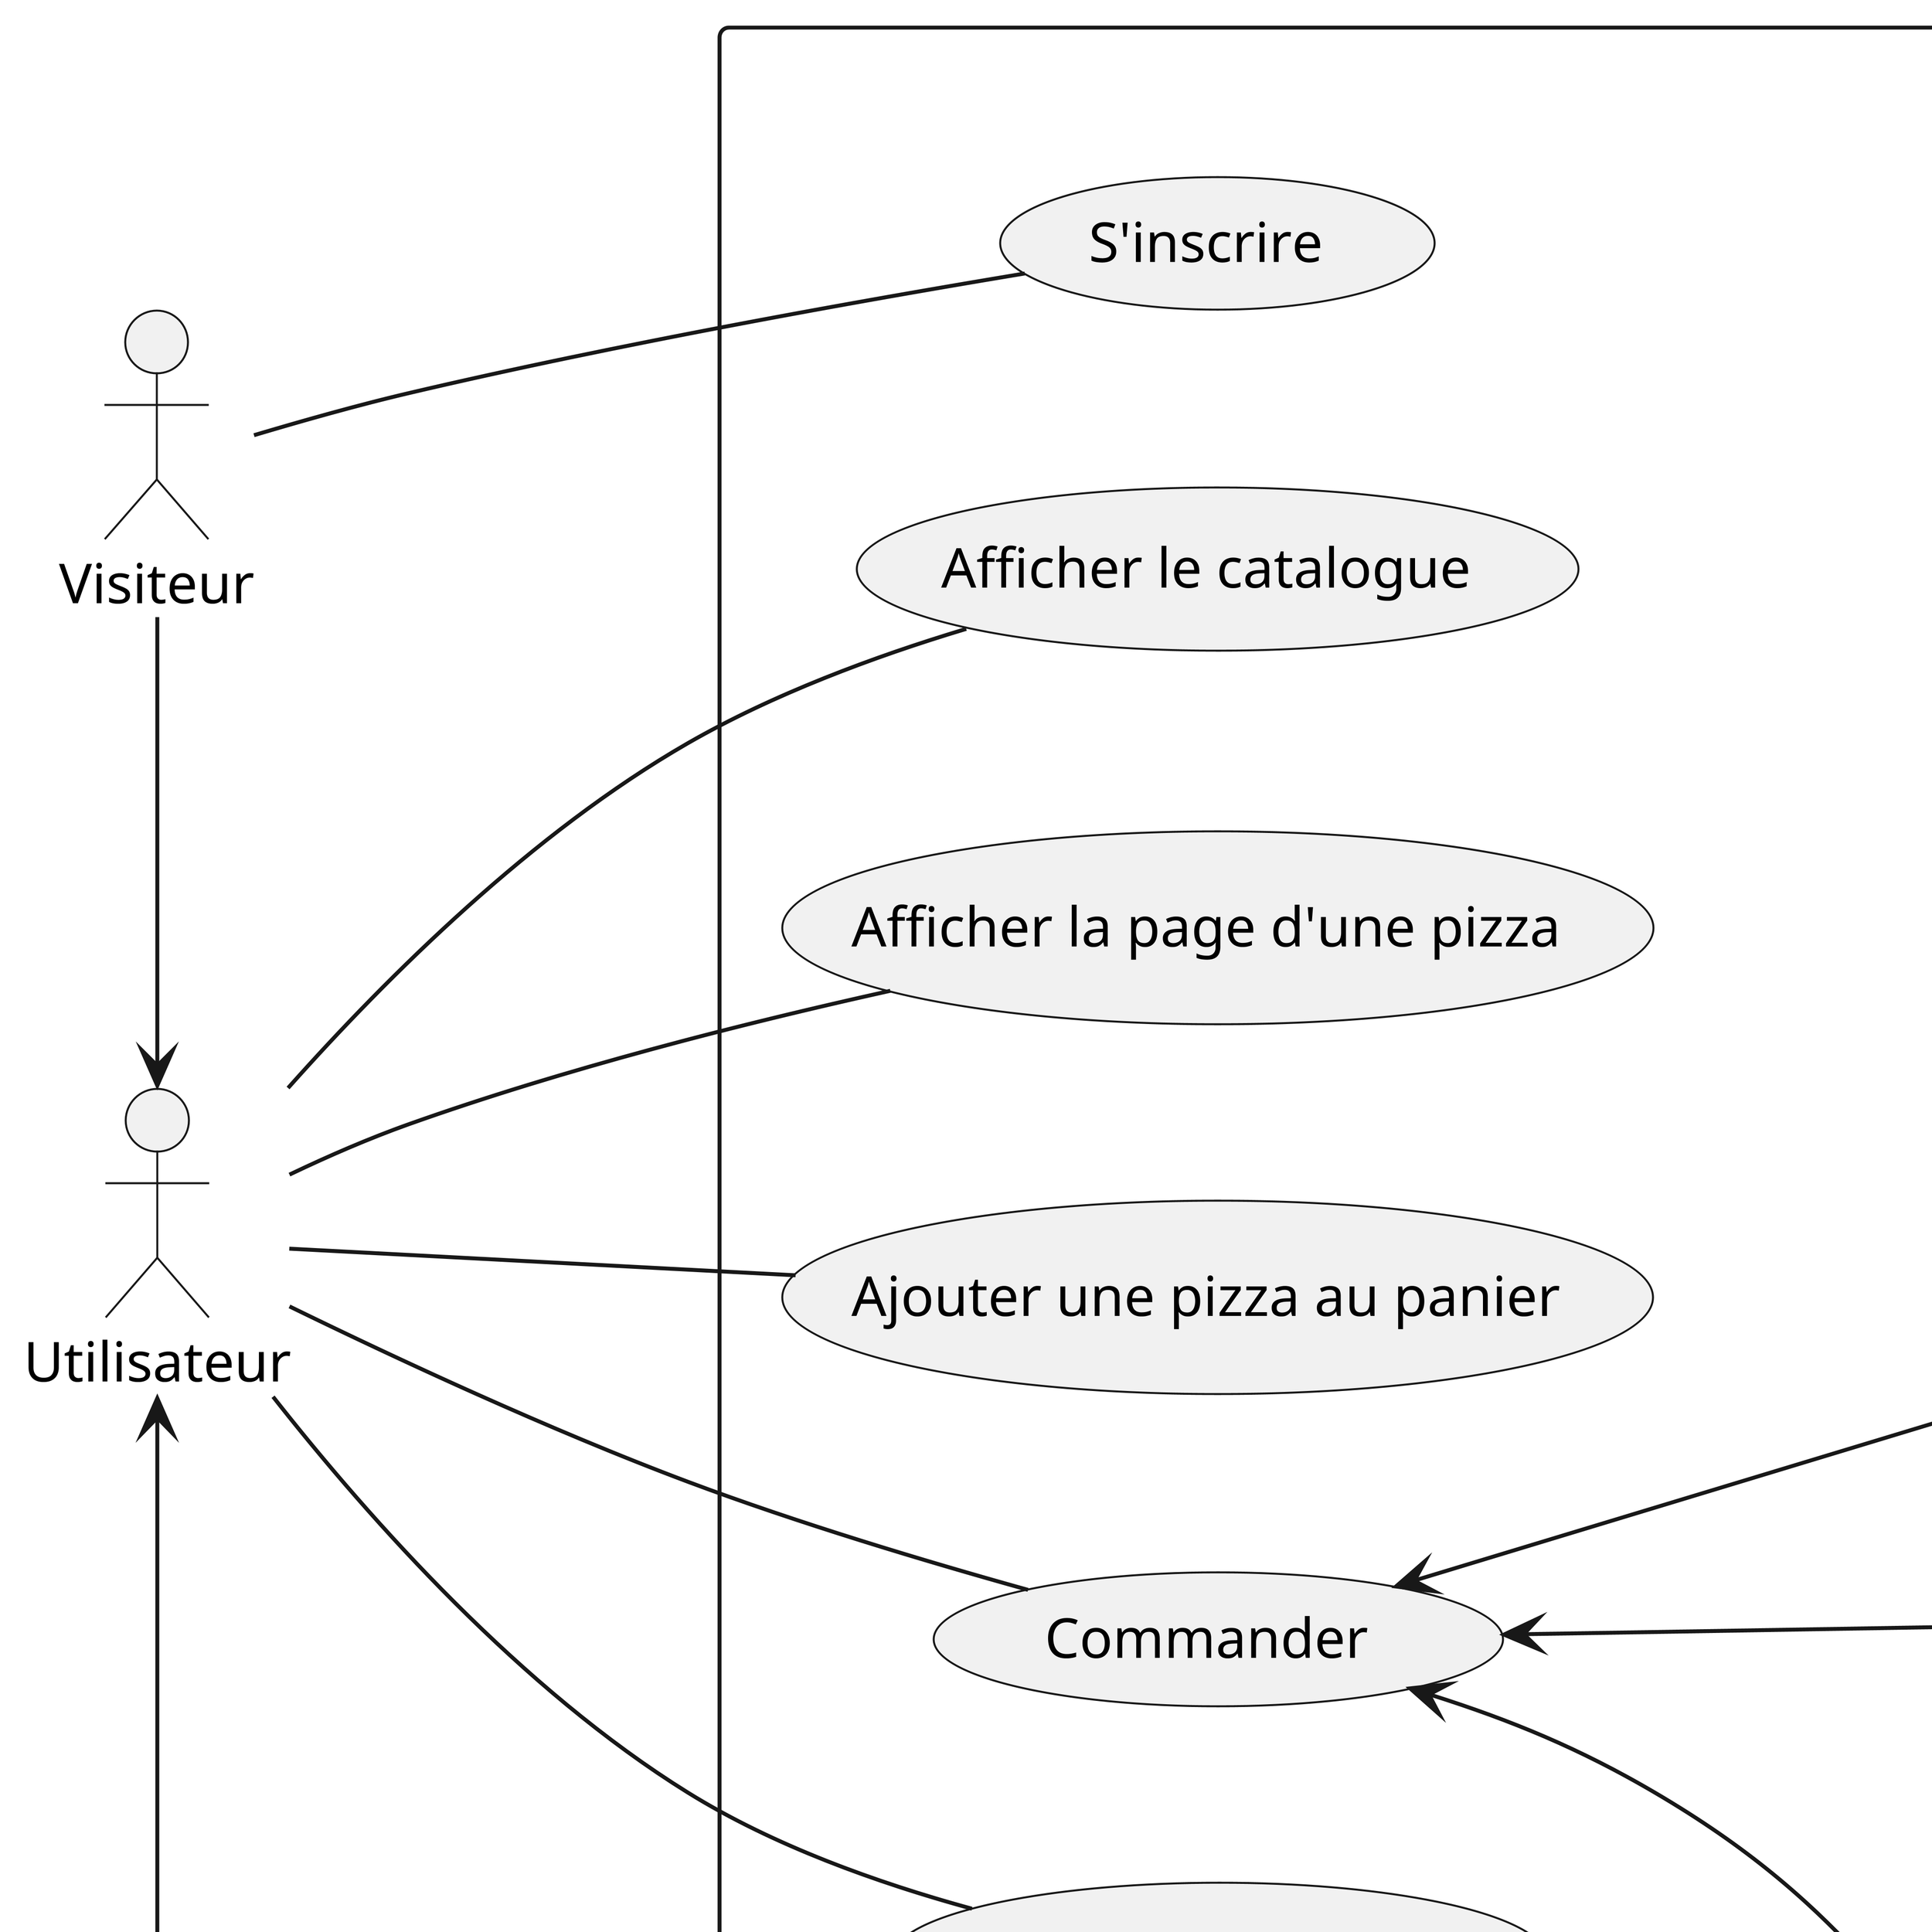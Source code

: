 @startuml

skinparam dpi 800
left to right direction
skinparam nodesep 45
'skinparam backgroundColor #F1F1F1

actor Client
actor Visiteur
actor Utilisateur

rectangle "Site web OC Pizza" {
    usecase (S'inscrire) as signUp
    usecase (Se connecter) as signIn
    usecase (Afficher mon compte) as showAccount
    usecase (Voir mes commande) as showMyOrders
    usecase (Afficher le catalogue) as showAll
    usecase (Afficher la page d'une pizza) as showOne
    usecase (Ajouter une pizza au panier) as addToCard
    usecase Commander as order
    usecase (Voir l'état d'une commande) as trackOrder
    usecase (Se déconnecter) as signOut
    usecase (Commander par téléphone) as orderByPhone
    usecase (Commander en ligne) as orderOnLine
    usecase (Sélectionner l'option "à emporter") as emporter
    usecase (Sélectionner l'option "payer à la cueillette") as payAtC
    usecase (Sélectionner l'option "payer à la livraison") as payAtDelivery
    usecase (Commander sur place) as orderAtPizzeria
    usecase Payer
    usecase (Afficher le numéro de téléphone\nde la pizzeria la plus proche) as showNumOfClosest
    usecase (Afficher les localisations des\n pizzerias la plus proches <Map>) as showLocOfClosest
    usecase (Afficher le Panier) as showCard
    usecase (Modifier une commande) as editOrder
    usecase (Annuler une commande) as cancelOrder

    note bottom of Payer
        Optionel parce que l'utilisateur
        peut choisir de payer à la livraison
    end note
}

Visiteur --- signUp

Utilisateur --- addToCard
Utilisateur --- showAll
Utilisateur --- showOne
Utilisateur --- showCard
Utilisateur --- order


order <-- orderByPhone
order <-- orderOnLine
order <-- orderAtPizzeria
orderOnLine <.. Payer : <<extends>>
orderOnLine <. emporter : <<extends>>
emporter <.. payAtC : <<extends>>
orderOnLine <.. payAtDelivery : <<extends>>

'showAll <. showOne
'showOne <. addToCard : <<extends>>
orderAtPizzeria ..> showLocOfClosest  : <<include>>
orderByPhone ..> showNumOfClosest : <<include>>

Client --- trackOrder
Client --- showAccount
Client --- showMyOrders
Client --- editOrder
Client --- signOut

editOrder <.. cancelOrder : <<extends>>

showAccount ..> signIn : <<include>>
showMyOrders ..> signIn : <<include>>
trackOrder ..> signIn : <<include>>
signOut ..> signIn : <<include>>
editOrder ..> signIn : <<include>>

Visiteur -> Utilisateur
Utilisateur <- Client

@enduml